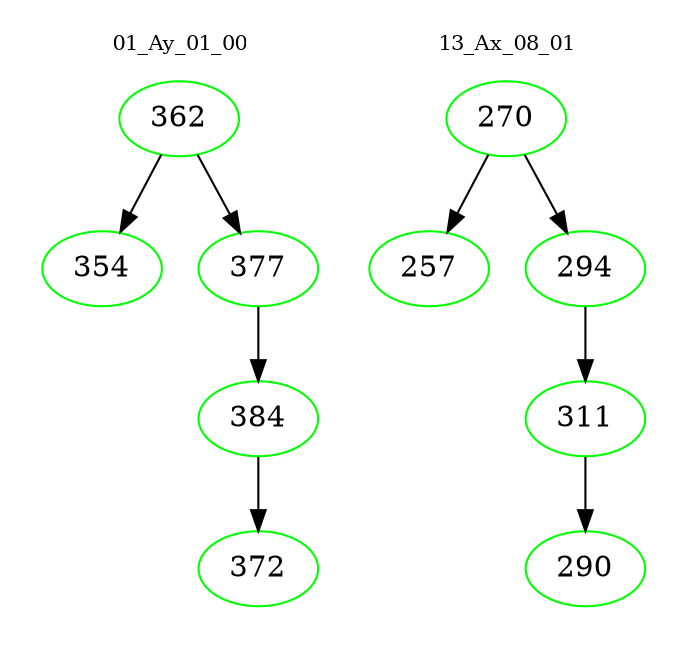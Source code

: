 digraph{
subgraph cluster_0 {
color = white
label = "01_Ay_01_00";
fontsize=10;
T0_362 [label="362", color="green"]
T0_362 -> T0_354 [color="black"]
T0_354 [label="354", color="green"]
T0_362 -> T0_377 [color="black"]
T0_377 [label="377", color="green"]
T0_377 -> T0_384 [color="black"]
T0_384 [label="384", color="green"]
T0_384 -> T0_372 [color="black"]
T0_372 [label="372", color="green"]
}
subgraph cluster_1 {
color = white
label = "13_Ax_08_01";
fontsize=10;
T1_270 [label="270", color="green"]
T1_270 -> T1_257 [color="black"]
T1_257 [label="257", color="green"]
T1_270 -> T1_294 [color="black"]
T1_294 [label="294", color="green"]
T1_294 -> T1_311 [color="black"]
T1_311 [label="311", color="green"]
T1_311 -> T1_290 [color="black"]
T1_290 [label="290", color="green"]
}
}

